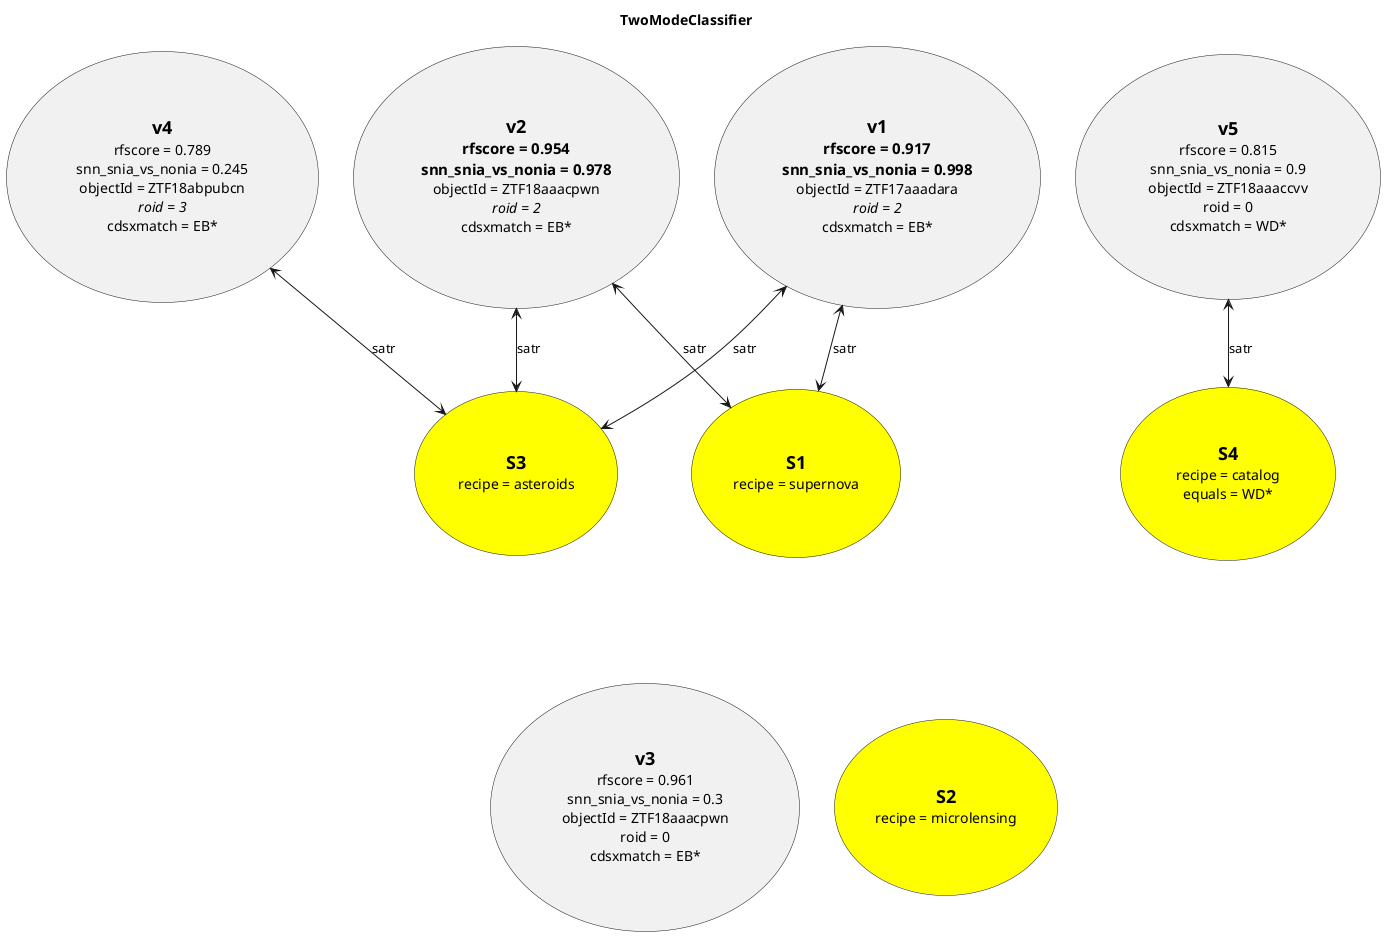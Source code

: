 @startuml
skinparam sequenceMessageAlign center
title TwoModeClassifier

usecase V1 as "


= v1
=== rfscore = 0.917
=== snn_snia_vs_nonia = 0.998
objectId = ZTF17aaadara
==== roid = 2
cdsxmatch = EB*


"
usecase V2 as "


= v2
=== rfscore = 0.954
=== snn_snia_vs_nonia = 0.978
objectId = ZTF18aaacpwn
==== roid = 2
cdsxmatch = EB*


"
usecase V3 as "


= v3
rfscore = 0.961
snn_snia_vs_nonia = 0.3
objectId = ZTF18aaacpwn
roid = 0
cdsxmatch = EB*


"
usecase V4 as "


= v4
rfscore = 0.789
snn_snia_vs_nonia = 0.245
objectId = ZTF18abpubcn
==== roid = 3
cdsxmatch = EB*


"
usecase V5 as "


= v5
rfscore = 0.815
snn_snia_vs_nonia = 0.9
objectId = ZTF18aaaccvv
roid = 0
cdsxmatch = WD*


"

usecase S1 #yellow as "


= S1
recipe = supernova


"
usecase S2 #yellow as "


= S2
recipe = microlensing


"
usecase S3 #yellow as "


= S3
recipe = asteroids


"
usecase S4 #yellow as "


= S4
recipe = catalog
equals = WD*


"

V1 <--> S1: satr
V1 <--> S3: satr
V2 <--> S1: satr
V2 <--> S3: satr
V4 <--> S3: satr
V5 <--> S4: satr
S1 -[hidden]--> S2
S1 -[hidden]--> V3
@enduml